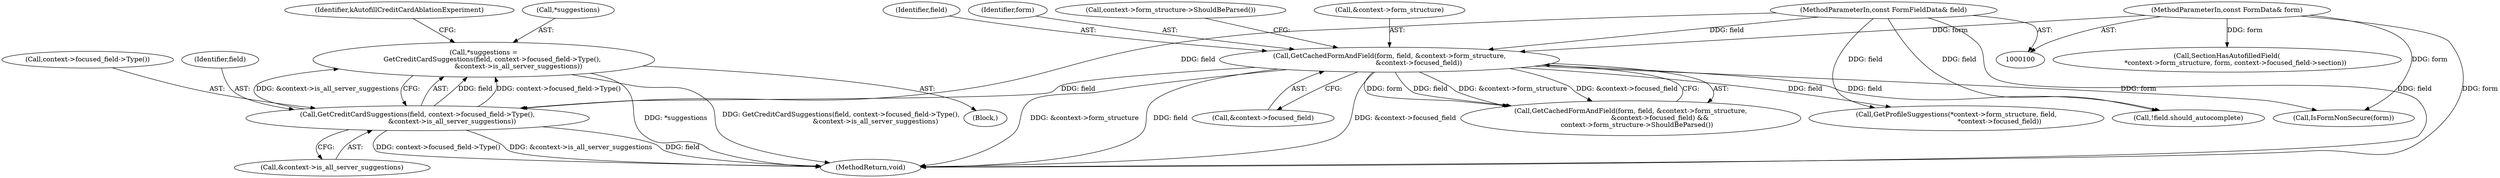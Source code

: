 digraph "0_Chrome_b025e82307a8490501bb030266cd955c391abcb7@pointer" {
"1000181" [label="(Call,*suggestions =\n        GetCreditCardSuggestions(field, context->focused_field->Type(),\n                                 &context->is_all_server_suggestions))"];
"1000184" [label="(Call,GetCreditCardSuggestions(field, context->focused_field->Type(),\n                                 &context->is_all_server_suggestions))"];
"1000118" [label="(Call,GetCachedFormAndField(form, field, &context->form_structure,\n                            &context->focused_field))"];
"1000101" [label="(MethodParameterIn,const FormData& form)"];
"1000102" [label="(MethodParameterIn,const FormFieldData& field)"];
"1000182" [label="(Call,*suggestions)"];
"1000315" [label="(MethodReturn,void)"];
"1000186" [label="(Call,context->focused_field->Type())"];
"1000194" [label="(Identifier,kAutofillCreditCardAblationExperiment)"];
"1000180" [label="(Block,)"];
"1000117" [label="(Call,GetCachedFormAndField(form, field, &context->form_structure,\n                            &context->focused_field) &&\n      context->form_structure->ShouldBeParsed())"];
"1000120" [label="(Identifier,field)"];
"1000184" [label="(Call,GetCreditCardSuggestions(field, context->focused_field->Type(),\n                                 &context->is_all_server_suggestions))"];
"1000156" [label="(Call,IsFormNonSecure(form))"];
"1000119" [label="(Identifier,form)"];
"1000118" [label="(Call,GetCachedFormAndField(form, field, &context->form_structure,\n                            &context->focused_field))"];
"1000101" [label="(MethodParameterIn,const FormData& form)"];
"1000214" [label="(Call,!field.should_autocomplete)"];
"1000129" [label="(Call,context->form_structure->ShouldBeParsed())"];
"1000266" [label="(Call,SectionHasAutofilledField(\n        *context->form_structure, form, context->focused_field->section))"];
"1000187" [label="(Call,&context->is_all_server_suggestions)"];
"1000125" [label="(Call,&context->focused_field)"];
"1000102" [label="(MethodParameterIn,const FormFieldData& field)"];
"1000228" [label="(Call,GetProfileSuggestions(*context->form_structure, field,\n                                         *context->focused_field))"];
"1000185" [label="(Identifier,field)"];
"1000121" [label="(Call,&context->form_structure)"];
"1000181" [label="(Call,*suggestions =\n        GetCreditCardSuggestions(field, context->focused_field->Type(),\n                                 &context->is_all_server_suggestions))"];
"1000181" -> "1000180"  [label="AST: "];
"1000181" -> "1000184"  [label="CFG: "];
"1000182" -> "1000181"  [label="AST: "];
"1000184" -> "1000181"  [label="AST: "];
"1000194" -> "1000181"  [label="CFG: "];
"1000181" -> "1000315"  [label="DDG: *suggestions"];
"1000181" -> "1000315"  [label="DDG: GetCreditCardSuggestions(field, context->focused_field->Type(),\n                                 &context->is_all_server_suggestions)"];
"1000184" -> "1000181"  [label="DDG: field"];
"1000184" -> "1000181"  [label="DDG: context->focused_field->Type()"];
"1000184" -> "1000181"  [label="DDG: &context->is_all_server_suggestions"];
"1000184" -> "1000187"  [label="CFG: "];
"1000185" -> "1000184"  [label="AST: "];
"1000186" -> "1000184"  [label="AST: "];
"1000187" -> "1000184"  [label="AST: "];
"1000184" -> "1000315"  [label="DDG: field"];
"1000184" -> "1000315"  [label="DDG: context->focused_field->Type()"];
"1000184" -> "1000315"  [label="DDG: &context->is_all_server_suggestions"];
"1000118" -> "1000184"  [label="DDG: field"];
"1000102" -> "1000184"  [label="DDG: field"];
"1000118" -> "1000117"  [label="AST: "];
"1000118" -> "1000125"  [label="CFG: "];
"1000119" -> "1000118"  [label="AST: "];
"1000120" -> "1000118"  [label="AST: "];
"1000121" -> "1000118"  [label="AST: "];
"1000125" -> "1000118"  [label="AST: "];
"1000129" -> "1000118"  [label="CFG: "];
"1000117" -> "1000118"  [label="CFG: "];
"1000118" -> "1000315"  [label="DDG: &context->focused_field"];
"1000118" -> "1000315"  [label="DDG: &context->form_structure"];
"1000118" -> "1000315"  [label="DDG: field"];
"1000118" -> "1000117"  [label="DDG: form"];
"1000118" -> "1000117"  [label="DDG: field"];
"1000118" -> "1000117"  [label="DDG: &context->form_structure"];
"1000118" -> "1000117"  [label="DDG: &context->focused_field"];
"1000101" -> "1000118"  [label="DDG: form"];
"1000102" -> "1000118"  [label="DDG: field"];
"1000118" -> "1000156"  [label="DDG: form"];
"1000118" -> "1000214"  [label="DDG: field"];
"1000118" -> "1000228"  [label="DDG: field"];
"1000101" -> "1000100"  [label="AST: "];
"1000101" -> "1000315"  [label="DDG: form"];
"1000101" -> "1000156"  [label="DDG: form"];
"1000101" -> "1000266"  [label="DDG: form"];
"1000102" -> "1000100"  [label="AST: "];
"1000102" -> "1000315"  [label="DDG: field"];
"1000102" -> "1000214"  [label="DDG: field"];
"1000102" -> "1000228"  [label="DDG: field"];
}
